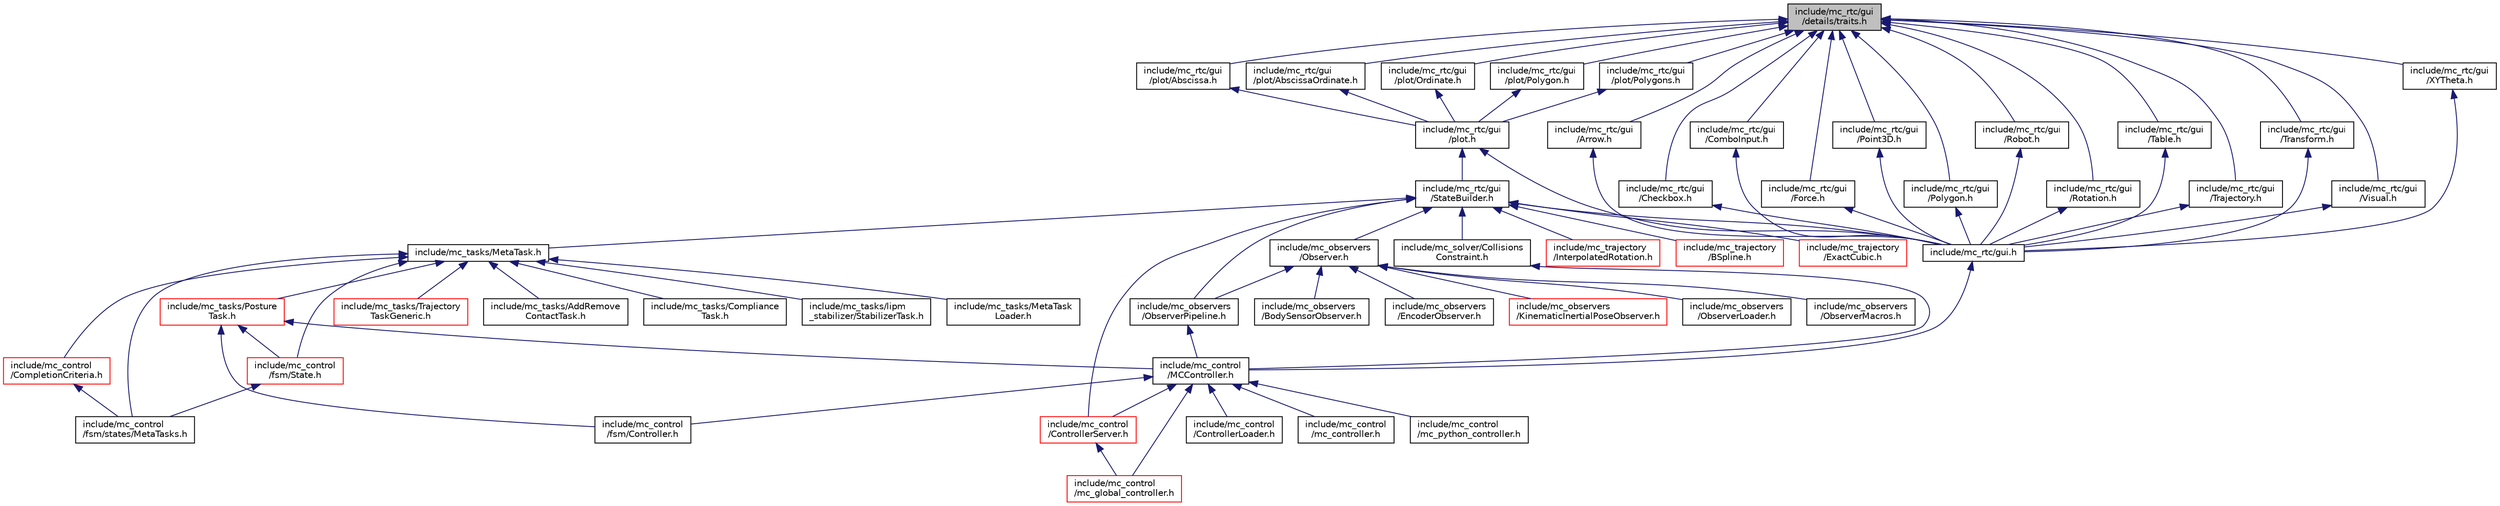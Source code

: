 digraph "include/mc_rtc/gui/details/traits.h"
{
 // INTERACTIVE_SVG=YES
  edge [fontname="Helvetica",fontsize="10",labelfontname="Helvetica",labelfontsize="10"];
  node [fontname="Helvetica",fontsize="10",shape=record];
  Node2 [label="include/mc_rtc/gui\l/details/traits.h",height=0.2,width=0.4,color="black", fillcolor="grey75", style="filled", fontcolor="black"];
  Node2 -> Node3 [dir="back",color="midnightblue",fontsize="10",style="solid",fontname="Helvetica"];
  Node3 [label="include/mc_rtc/gui\l/plot/Abscissa.h",height=0.2,width=0.4,color="black", fillcolor="white", style="filled",URL="$Abscissa_8h.html"];
  Node3 -> Node4 [dir="back",color="midnightblue",fontsize="10",style="solid",fontname="Helvetica"];
  Node4 [label="include/mc_rtc/gui\l/plot.h",height=0.2,width=0.4,color="black", fillcolor="white", style="filled",URL="$plot_8h.html"];
  Node4 -> Node5 [dir="back",color="midnightblue",fontsize="10",style="solid",fontname="Helvetica"];
  Node5 [label="include/mc_rtc/gui\l/StateBuilder.h",height=0.2,width=0.4,color="black", fillcolor="white", style="filled",URL="$StateBuilder_8h.html"];
  Node5 -> Node6 [dir="back",color="midnightblue",fontsize="10",style="solid",fontname="Helvetica"];
  Node6 [label="include/mc_tasks/MetaTask.h",height=0.2,width=0.4,color="black", fillcolor="white", style="filled",URL="$MetaTask_8h.html"];
  Node6 -> Node7 [dir="back",color="midnightblue",fontsize="10",style="solid",fontname="Helvetica"];
  Node7 [label="include/mc_control\l/CompletionCriteria.h",height=0.2,width=0.4,color="red", fillcolor="white", style="filled",URL="$CompletionCriteria_8h.html"];
  Node7 -> Node8 [dir="back",color="midnightblue",fontsize="10",style="solid",fontname="Helvetica"];
  Node8 [label="include/mc_control\l/fsm/states/MetaTasks.h",height=0.2,width=0.4,color="black", fillcolor="white", style="filled",URL="$MetaTasks_8h.html"];
  Node6 -> Node10 [dir="back",color="midnightblue",fontsize="10",style="solid",fontname="Helvetica"];
  Node10 [label="include/mc_tasks/Posture\lTask.h",height=0.2,width=0.4,color="red", fillcolor="white", style="filled",URL="$PostureTask_8h.html"];
  Node10 -> Node11 [dir="back",color="midnightblue",fontsize="10",style="solid",fontname="Helvetica"];
  Node11 [label="include/mc_control\l/MCController.h",height=0.2,width=0.4,color="black", fillcolor="white", style="filled",URL="$MCController_8h.html"];
  Node11 -> Node12 [dir="back",color="midnightblue",fontsize="10",style="solid",fontname="Helvetica"];
  Node12 [label="include/mc_control\l/ControllerServer.h",height=0.2,width=0.4,color="red", fillcolor="white", style="filled",URL="$ControllerServer_8h.html"];
  Node12 -> Node14 [dir="back",color="midnightblue",fontsize="10",style="solid",fontname="Helvetica"];
  Node14 [label="include/mc_control\l/mc_global_controller.h",height=0.2,width=0.4,color="red", fillcolor="white", style="filled",URL="$mc__global__controller_8h.html"];
  Node11 -> Node18 [dir="back",color="midnightblue",fontsize="10",style="solid",fontname="Helvetica"];
  Node18 [label="include/mc_control\l/ControllerLoader.h",height=0.2,width=0.4,color="black", fillcolor="white", style="filled",URL="$ControllerLoader_8h.html"];
  Node11 -> Node19 [dir="back",color="midnightblue",fontsize="10",style="solid",fontname="Helvetica"];
  Node19 [label="include/mc_control\l/fsm/Controller.h",height=0.2,width=0.4,color="black", fillcolor="white", style="filled",URL="$Controller_8h.html"];
  Node11 -> Node14 [dir="back",color="midnightblue",fontsize="10",style="solid",fontname="Helvetica"];
  Node11 -> Node20 [dir="back",color="midnightblue",fontsize="10",style="solid",fontname="Helvetica"];
  Node20 [label="include/mc_control\l/mc_controller.h",height=0.2,width=0.4,color="black", fillcolor="white", style="filled",URL="$mc__controller_8h.html"];
  Node11 -> Node21 [dir="back",color="midnightblue",fontsize="10",style="solid",fontname="Helvetica"];
  Node21 [label="include/mc_control\l/mc_python_controller.h",height=0.2,width=0.4,color="black", fillcolor="white", style="filled",URL="$mc__python__controller_8h.html"];
  Node10 -> Node22 [dir="back",color="midnightblue",fontsize="10",style="solid",fontname="Helvetica"];
  Node22 [label="include/mc_control\l/fsm/State.h",height=0.2,width=0.4,color="red", fillcolor="white", style="filled",URL="$State_8h.html"];
  Node22 -> Node8 [dir="back",color="midnightblue",fontsize="10",style="solid",fontname="Helvetica"];
  Node10 -> Node19 [dir="back",color="midnightblue",fontsize="10",style="solid",fontname="Helvetica"];
  Node6 -> Node22 [dir="back",color="midnightblue",fontsize="10",style="solid",fontname="Helvetica"];
  Node6 -> Node36 [dir="back",color="midnightblue",fontsize="10",style="solid",fontname="Helvetica"];
  Node36 [label="include/mc_tasks/Trajectory\lTaskGeneric.h",height=0.2,width=0.4,color="red", fillcolor="white", style="filled",URL="$TrajectoryTaskGeneric_8h.html"];
  Node6 -> Node8 [dir="back",color="midnightblue",fontsize="10",style="solid",fontname="Helvetica"];
  Node6 -> Node59 [dir="back",color="midnightblue",fontsize="10",style="solid",fontname="Helvetica"];
  Node59 [label="include/mc_tasks/AddRemove\lContactTask.h",height=0.2,width=0.4,color="black", fillcolor="white", style="filled",URL="$AddRemoveContactTask_8h.html"];
  Node6 -> Node40 [dir="back",color="midnightblue",fontsize="10",style="solid",fontname="Helvetica"];
  Node40 [label="include/mc_tasks/Compliance\lTask.h",height=0.2,width=0.4,color="black", fillcolor="white", style="filled",URL="$ComplianceTask_8h.html"];
  Node6 -> Node41 [dir="back",color="midnightblue",fontsize="10",style="solid",fontname="Helvetica"];
  Node41 [label="include/mc_tasks/lipm\l_stabilizer/StabilizerTask.h",height=0.2,width=0.4,color="black", fillcolor="white", style="filled",URL="$StabilizerTask_8h.html"];
  Node6 -> Node60 [dir="back",color="midnightblue",fontsize="10",style="solid",fontname="Helvetica"];
  Node60 [label="include/mc_tasks/MetaTask\lLoader.h",height=0.2,width=0.4,color="black", fillcolor="white", style="filled",URL="$MetaTaskLoader_8h.html"];
  Node5 -> Node61 [dir="back",color="midnightblue",fontsize="10",style="solid",fontname="Helvetica"];
  Node61 [label="include/mc_observers\l/Observer.h",height=0.2,width=0.4,color="black", fillcolor="white", style="filled",URL="$Observer_8h.html"];
  Node61 -> Node62 [dir="back",color="midnightblue",fontsize="10",style="solid",fontname="Helvetica"];
  Node62 [label="include/mc_observers\l/ObserverPipeline.h",height=0.2,width=0.4,color="black", fillcolor="white", style="filled",URL="$ObserverPipeline_8h.html"];
  Node62 -> Node11 [dir="back",color="midnightblue",fontsize="10",style="solid",fontname="Helvetica"];
  Node61 -> Node63 [dir="back",color="midnightblue",fontsize="10",style="solid",fontname="Helvetica"];
  Node63 [label="include/mc_observers\l/BodySensorObserver.h",height=0.2,width=0.4,color="black", fillcolor="white", style="filled",URL="$BodySensorObserver_8h.html"];
  Node61 -> Node64 [dir="back",color="midnightblue",fontsize="10",style="solid",fontname="Helvetica"];
  Node64 [label="include/mc_observers\l/EncoderObserver.h",height=0.2,width=0.4,color="black", fillcolor="white", style="filled",URL="$EncoderObserver_8h.html"];
  Node61 -> Node65 [dir="back",color="midnightblue",fontsize="10",style="solid",fontname="Helvetica"];
  Node65 [label="include/mc_observers\l/KinematicInertialPoseObserver.h",height=0.2,width=0.4,color="red", fillcolor="white", style="filled",URL="$KinematicInertialPoseObserver_8h.html"];
  Node61 -> Node67 [dir="back",color="midnightblue",fontsize="10",style="solid",fontname="Helvetica"];
  Node67 [label="include/mc_observers\l/ObserverLoader.h",height=0.2,width=0.4,color="black", fillcolor="white", style="filled",URL="$ObserverLoader_8h.html"];
  Node61 -> Node68 [dir="back",color="midnightblue",fontsize="10",style="solid",fontname="Helvetica"];
  Node68 [label="include/mc_observers\l/ObserverMacros.h",height=0.2,width=0.4,color="black", fillcolor="white", style="filled",URL="$ObserverMacros_8h.html"];
  Node5 -> Node62 [dir="back",color="midnightblue",fontsize="10",style="solid",fontname="Helvetica"];
  Node5 -> Node69 [dir="back",color="midnightblue",fontsize="10",style="solid",fontname="Helvetica"];
  Node69 [label="include/mc_rtc/gui.h",height=0.2,width=0.4,color="black", fillcolor="white", style="filled",URL="$gui_8h.html"];
  Node69 -> Node11 [dir="back",color="midnightblue",fontsize="10",style="solid",fontname="Helvetica"];
  Node5 -> Node70 [dir="back",color="midnightblue",fontsize="10",style="solid",fontname="Helvetica"];
  Node70 [label="include/mc_solver/Collisions\lConstraint.h",height=0.2,width=0.4,color="black", fillcolor="white", style="filled",URL="$CollisionsConstraint_8h.html"];
  Node70 -> Node11 [dir="back",color="midnightblue",fontsize="10",style="solid",fontname="Helvetica"];
  Node5 -> Node12 [dir="back",color="midnightblue",fontsize="10",style="solid",fontname="Helvetica"];
  Node5 -> Node71 [dir="back",color="midnightblue",fontsize="10",style="solid",fontname="Helvetica"];
  Node71 [label="include/mc_trajectory\l/InterpolatedRotation.h",height=0.2,width=0.4,color="red", fillcolor="white", style="filled",URL="$InterpolatedRotation_8h.html"];
  Node5 -> Node72 [dir="back",color="midnightblue",fontsize="10",style="solid",fontname="Helvetica"];
  Node72 [label="include/mc_trajectory\l/BSpline.h",height=0.2,width=0.4,color="red", fillcolor="white", style="filled",URL="$BSpline_8h.html"];
  Node5 -> Node73 [dir="back",color="midnightblue",fontsize="10",style="solid",fontname="Helvetica"];
  Node73 [label="include/mc_trajectory\l/ExactCubic.h",height=0.2,width=0.4,color="red", fillcolor="white", style="filled",URL="$ExactCubic_8h.html"];
  Node4 -> Node69 [dir="back",color="midnightblue",fontsize="10",style="solid",fontname="Helvetica"];
  Node2 -> Node74 [dir="back",color="midnightblue",fontsize="10",style="solid",fontname="Helvetica"];
  Node74 [label="include/mc_rtc/gui\l/plot/AbscissaOrdinate.h",height=0.2,width=0.4,color="black", fillcolor="white", style="filled",URL="$AbscissaOrdinate_8h.html"];
  Node74 -> Node4 [dir="back",color="midnightblue",fontsize="10",style="solid",fontname="Helvetica"];
  Node2 -> Node75 [dir="back",color="midnightblue",fontsize="10",style="solid",fontname="Helvetica"];
  Node75 [label="include/mc_rtc/gui\l/plot/Ordinate.h",height=0.2,width=0.4,color="black", fillcolor="white", style="filled",URL="$Ordinate_8h.html"];
  Node75 -> Node4 [dir="back",color="midnightblue",fontsize="10",style="solid",fontname="Helvetica"];
  Node2 -> Node76 [dir="back",color="midnightblue",fontsize="10",style="solid",fontname="Helvetica"];
  Node76 [label="include/mc_rtc/gui\l/plot/Polygon.h",height=0.2,width=0.4,color="black", fillcolor="white", style="filled",URL="$plot_2Polygon_8h.html"];
  Node76 -> Node4 [dir="back",color="midnightblue",fontsize="10",style="solid",fontname="Helvetica"];
  Node2 -> Node77 [dir="back",color="midnightblue",fontsize="10",style="solid",fontname="Helvetica"];
  Node77 [label="include/mc_rtc/gui\l/plot/Polygons.h",height=0.2,width=0.4,color="black", fillcolor="white", style="filled",URL="$Polygons_8h.html"];
  Node77 -> Node4 [dir="back",color="midnightblue",fontsize="10",style="solid",fontname="Helvetica"];
  Node2 -> Node78 [dir="back",color="midnightblue",fontsize="10",style="solid",fontname="Helvetica"];
  Node78 [label="include/mc_rtc/gui\l/Arrow.h",height=0.2,width=0.4,color="black", fillcolor="white", style="filled",URL="$Arrow_8h.html"];
  Node78 -> Node69 [dir="back",color="midnightblue",fontsize="10",style="solid",fontname="Helvetica"];
  Node2 -> Node79 [dir="back",color="midnightblue",fontsize="10",style="solid",fontname="Helvetica"];
  Node79 [label="include/mc_rtc/gui\l/Checkbox.h",height=0.2,width=0.4,color="black", fillcolor="white", style="filled",URL="$Checkbox_8h.html"];
  Node79 -> Node69 [dir="back",color="midnightblue",fontsize="10",style="solid",fontname="Helvetica"];
  Node2 -> Node80 [dir="back",color="midnightblue",fontsize="10",style="solid",fontname="Helvetica"];
  Node80 [label="include/mc_rtc/gui\l/ComboInput.h",height=0.2,width=0.4,color="black", fillcolor="white", style="filled",URL="$ComboInput_8h.html"];
  Node80 -> Node69 [dir="back",color="midnightblue",fontsize="10",style="solid",fontname="Helvetica"];
  Node2 -> Node81 [dir="back",color="midnightblue",fontsize="10",style="solid",fontname="Helvetica"];
  Node81 [label="include/mc_rtc/gui\l/Force.h",height=0.2,width=0.4,color="black", fillcolor="white", style="filled",URL="$Force_8h.html"];
  Node81 -> Node69 [dir="back",color="midnightblue",fontsize="10",style="solid",fontname="Helvetica"];
  Node2 -> Node82 [dir="back",color="midnightblue",fontsize="10",style="solid",fontname="Helvetica"];
  Node82 [label="include/mc_rtc/gui\l/Point3D.h",height=0.2,width=0.4,color="black", fillcolor="white", style="filled",URL="$Point3D_8h.html"];
  Node82 -> Node69 [dir="back",color="midnightblue",fontsize="10",style="solid",fontname="Helvetica"];
  Node2 -> Node83 [dir="back",color="midnightblue",fontsize="10",style="solid",fontname="Helvetica"];
  Node83 [label="include/mc_rtc/gui\l/Polygon.h",height=0.2,width=0.4,color="black", fillcolor="white", style="filled",URL="$Polygon_8h.html"];
  Node83 -> Node69 [dir="back",color="midnightblue",fontsize="10",style="solid",fontname="Helvetica"];
  Node2 -> Node84 [dir="back",color="midnightblue",fontsize="10",style="solid",fontname="Helvetica"];
  Node84 [label="include/mc_rtc/gui\l/Robot.h",height=0.2,width=0.4,color="black", fillcolor="white", style="filled",URL="$mc__rtc_2gui_2Robot_8h.html"];
  Node84 -> Node69 [dir="back",color="midnightblue",fontsize="10",style="solid",fontname="Helvetica"];
  Node2 -> Node85 [dir="back",color="midnightblue",fontsize="10",style="solid",fontname="Helvetica"];
  Node85 [label="include/mc_rtc/gui\l/Rotation.h",height=0.2,width=0.4,color="black", fillcolor="white", style="filled",URL="$Rotation_8h.html"];
  Node85 -> Node69 [dir="back",color="midnightblue",fontsize="10",style="solid",fontname="Helvetica"];
  Node2 -> Node86 [dir="back",color="midnightblue",fontsize="10",style="solid",fontname="Helvetica"];
  Node86 [label="include/mc_rtc/gui\l/Table.h",height=0.2,width=0.4,color="black", fillcolor="white", style="filled",URL="$Table_8h.html"];
  Node86 -> Node69 [dir="back",color="midnightblue",fontsize="10",style="solid",fontname="Helvetica"];
  Node2 -> Node87 [dir="back",color="midnightblue",fontsize="10",style="solid",fontname="Helvetica"];
  Node87 [label="include/mc_rtc/gui\l/Trajectory.h",height=0.2,width=0.4,color="black", fillcolor="white", style="filled",URL="$Trajectory_8h.html"];
  Node87 -> Node69 [dir="back",color="midnightblue",fontsize="10",style="solid",fontname="Helvetica"];
  Node2 -> Node88 [dir="back",color="midnightblue",fontsize="10",style="solid",fontname="Helvetica"];
  Node88 [label="include/mc_rtc/gui\l/Transform.h",height=0.2,width=0.4,color="black", fillcolor="white", style="filled",URL="$Transform_8h.html"];
  Node88 -> Node69 [dir="back",color="midnightblue",fontsize="10",style="solid",fontname="Helvetica"];
  Node2 -> Node89 [dir="back",color="midnightblue",fontsize="10",style="solid",fontname="Helvetica"];
  Node89 [label="include/mc_rtc/gui\l/Visual.h",height=0.2,width=0.4,color="black", fillcolor="white", style="filled",URL="$Visual_8h.html"];
  Node89 -> Node69 [dir="back",color="midnightblue",fontsize="10",style="solid",fontname="Helvetica"];
  Node2 -> Node90 [dir="back",color="midnightblue",fontsize="10",style="solid",fontname="Helvetica"];
  Node90 [label="include/mc_rtc/gui\l/XYTheta.h",height=0.2,width=0.4,color="black", fillcolor="white", style="filled",URL="$XYTheta_8h.html"];
  Node90 -> Node69 [dir="back",color="midnightblue",fontsize="10",style="solid",fontname="Helvetica"];
}
